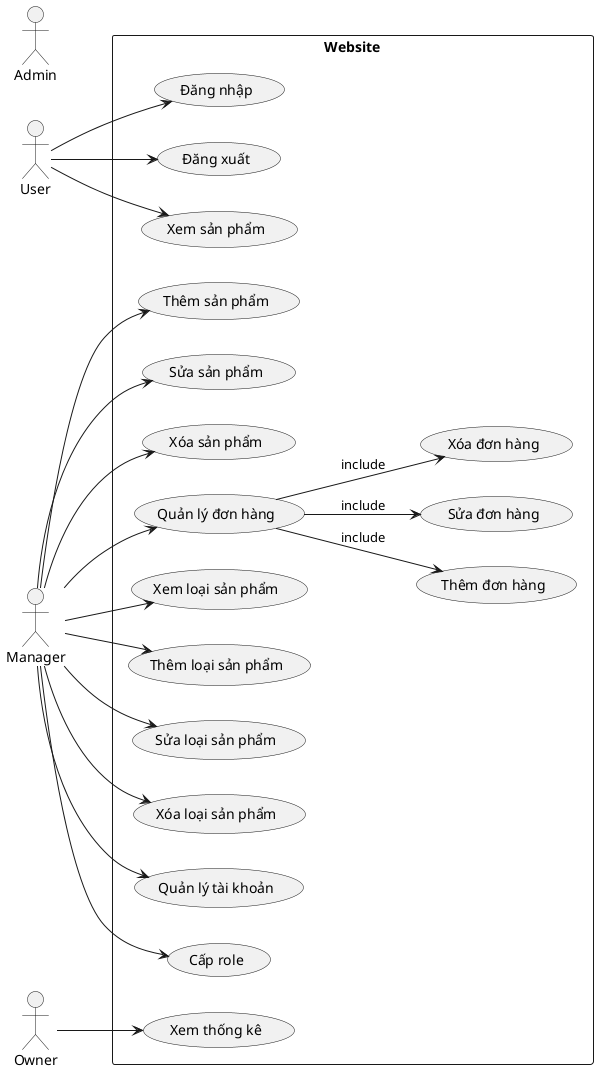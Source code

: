 @startuml

left to right direction

actor User as U
actor Manager as M
actor Admin as A
actor Owner as O

rectangle "Website" {
    usecase (Đăng nhập) as UC1
    usecase (Đăng xuất) as UC2
    usecase (Xem sản phẩm) as UC3
    usecase (Thêm sản phẩm) as UC4
    usecase (Sửa sản phẩm) as UC5
    usecase (Xóa sản phẩm) as UC6
    usecase (Quản lý đơn hàng) as UC7
    usecase (Thêm đơn hàng) as UC8
    usecase (Sửa đơn hàng) as UC9
    usecase (Xóa đơn hàng) as UC10
    usecase (Xem loại sản phẩm) as UC11
    usecase (Thêm loại sản phẩm) as UC12
    usecase (Sửa loại sản phẩm) as UC13
    usecase (Xóa loại sản phẩm) as UC14
    usecase (Quản lý tài khoản) as UC15
    usecase (Cấp role) as UC16
    usecase (Xem thống kê) as UC17
    
    U --> UC1
    U --> UC2
    U --> UC3
    M --> UC4
    M --> UC5
    M --> UC6
    M --> UC7
    M --> UC11
    M --> UC12
    M --> UC13
    M --> UC14
    M --> UC15
    M --> UC16
    O --> UC17
    
    UC7 --> UC8: include
    UC7 --> UC9: include
    UC7 --> UC10: include
}

@enduml
